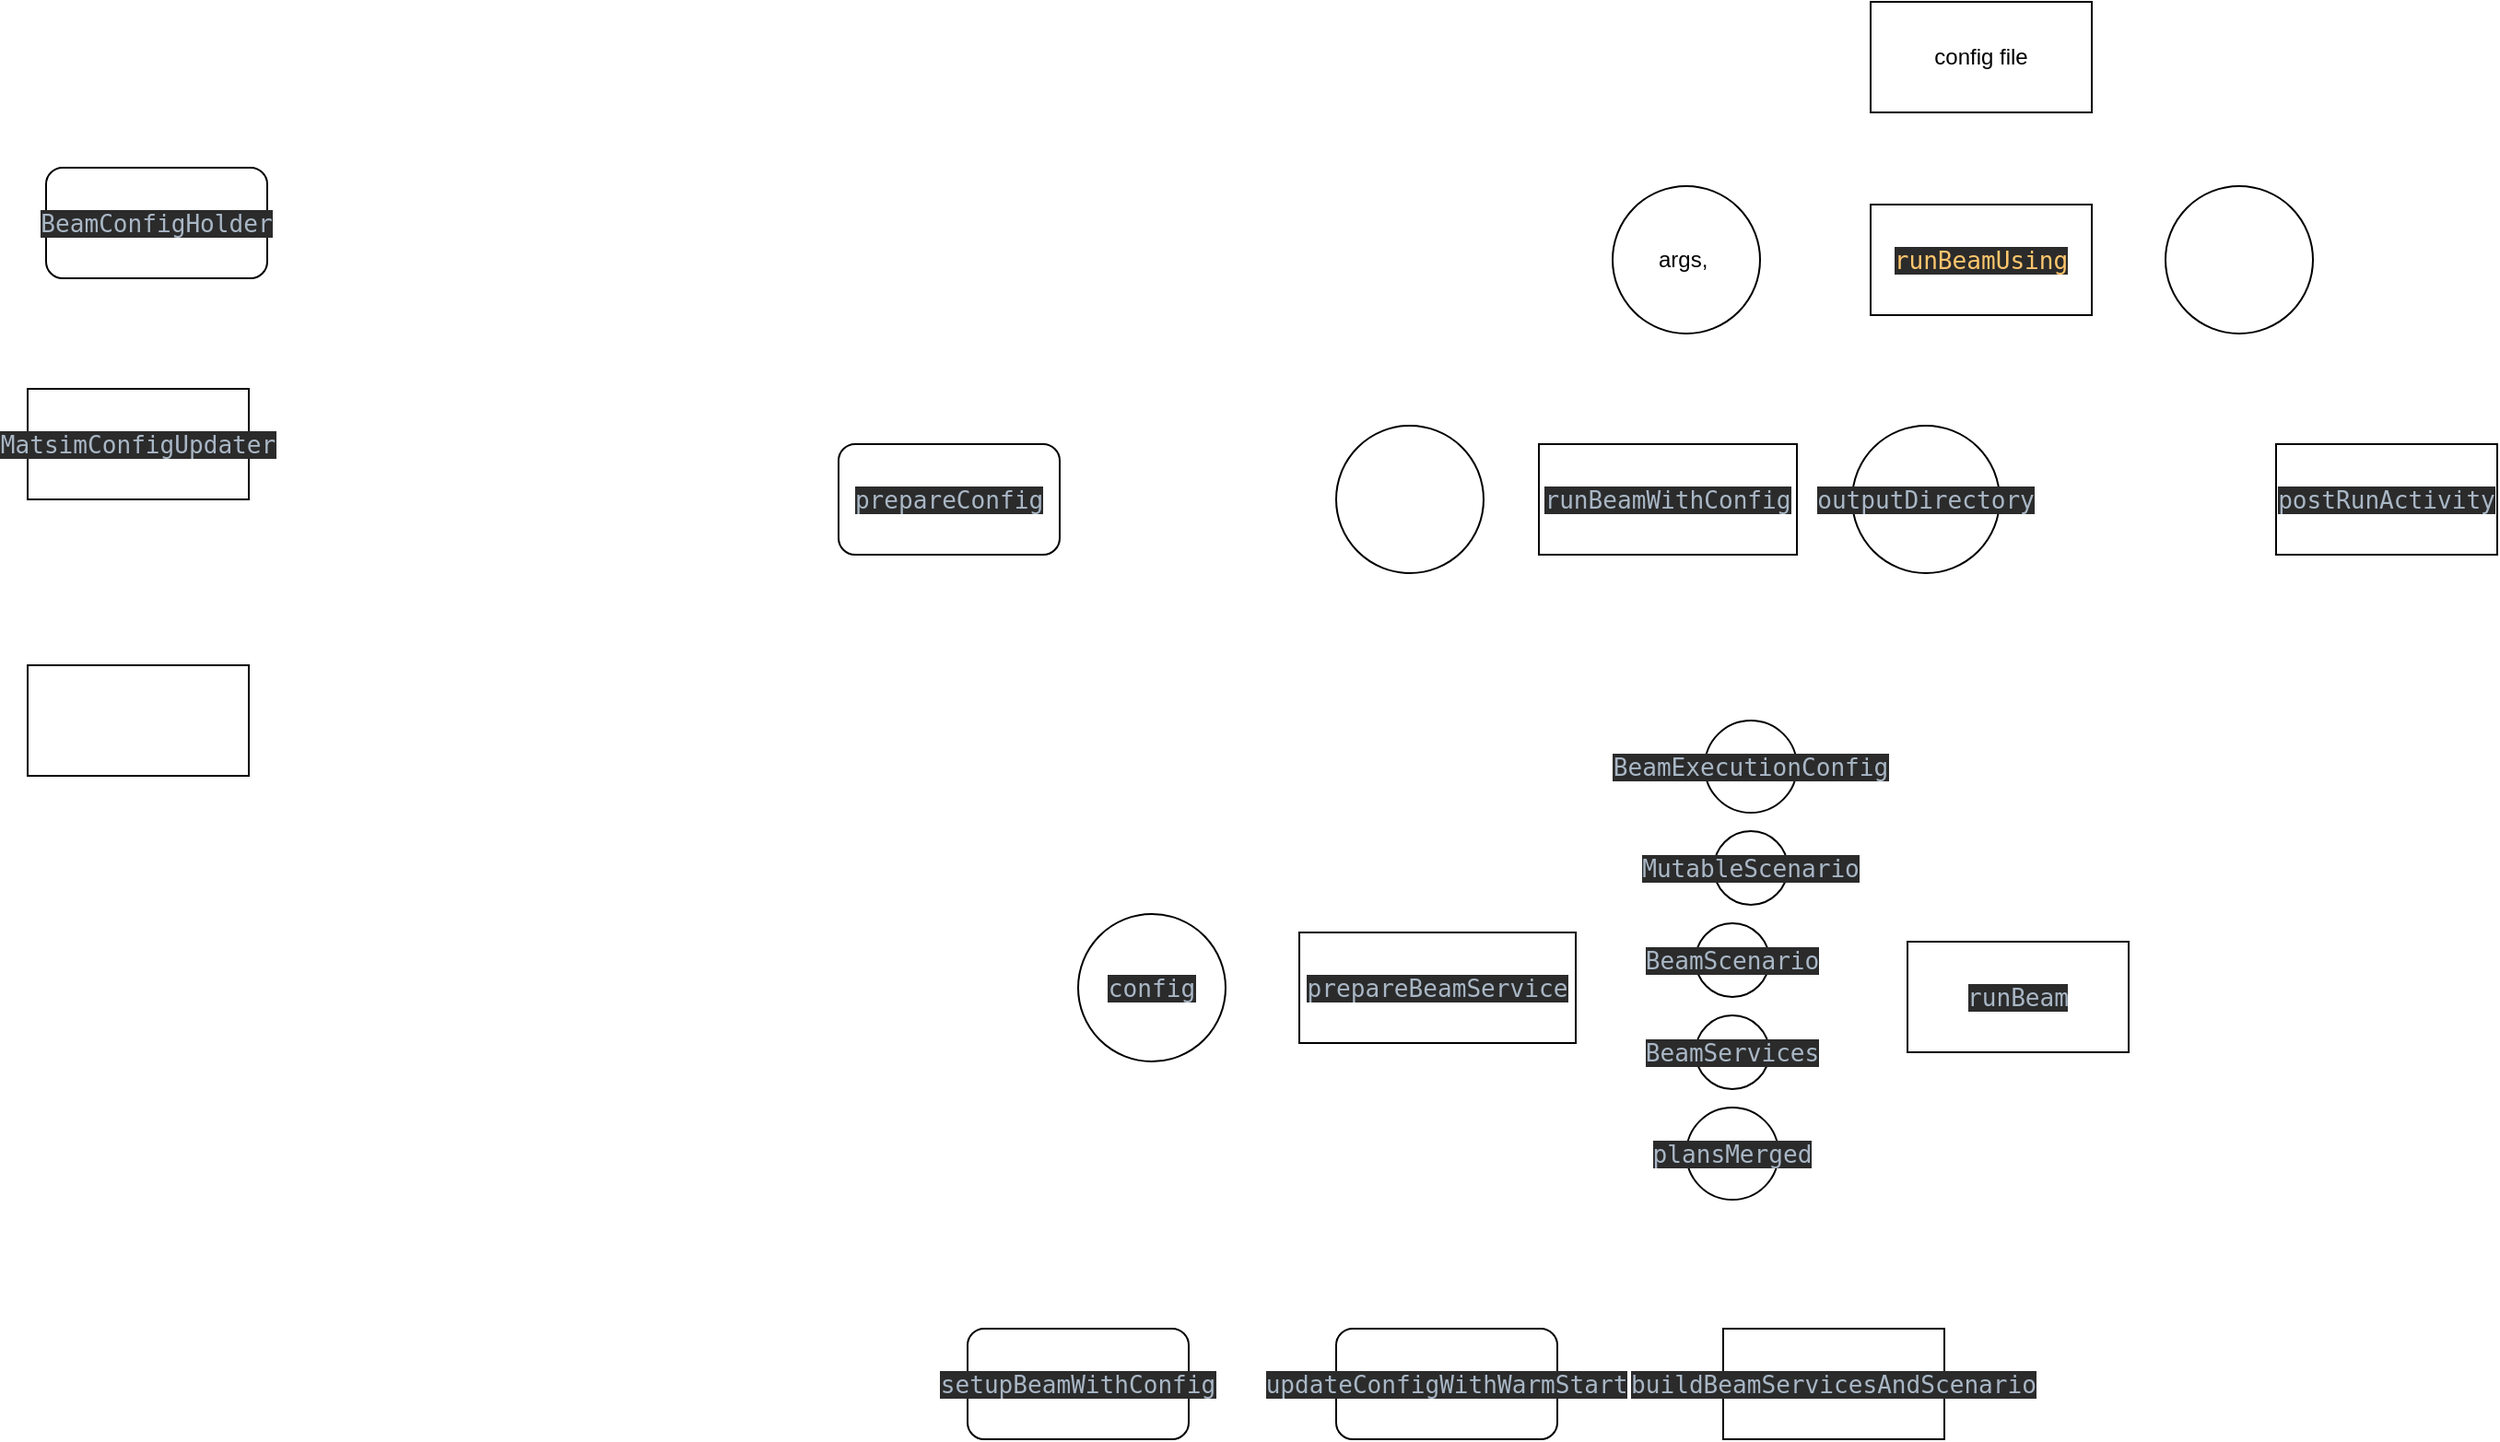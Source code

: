 <mxfile version="20.1.1" type="github">
  <diagram id="M-cxbXhtPlM5PIHEKeAK" name="Page-1">
    <mxGraphModel dx="3061" dy="1337" grid="1" gridSize="10" guides="1" tooltips="1" connect="1" arrows="1" fold="1" page="1" pageScale="1" pageWidth="827" pageHeight="1169" math="0" shadow="0">
      <root>
        <mxCell id="0" />
        <mxCell id="1" parent="0" />
        <mxCell id="kon6PM8eP0HoM05iOLYf-1" value="&lt;pre style=&quot;background-color:#2b2b2b;color:#a9b7c6;font-family:&#39;JetBrains Mono&#39;,monospace;font-size:9.8pt;&quot;&gt;&lt;span style=&quot;color:#ffc66d;&quot;&gt;runBeamUsing&lt;/span&gt;&lt;/pre&gt;" style="rounded=0;whiteSpace=wrap;html=1;" vertex="1" parent="1">
          <mxGeometry x="270" y="220" width="120" height="60" as="geometry" />
        </mxCell>
        <mxCell id="kon6PM8eP0HoM05iOLYf-3" value="&lt;pre style=&quot;background-color:#2b2b2b;color:#a9b7c6;font-family:&#39;JetBrains Mono&#39;,monospace;font-size:9.8pt;&quot;&gt;runBeamWithConfig&lt;/pre&gt;" style="rounded=0;whiteSpace=wrap;html=1;" vertex="1" parent="1">
          <mxGeometry x="90" y="350" width="140" height="60" as="geometry" />
        </mxCell>
        <mxCell id="kon6PM8eP0HoM05iOLYf-15" value="args,&amp;nbsp;" style="ellipse;whiteSpace=wrap;html=1;aspect=fixed;" vertex="1" parent="1">
          <mxGeometry x="130" y="210" width="80" height="80" as="geometry" />
        </mxCell>
        <mxCell id="kon6PM8eP0HoM05iOLYf-16" value="" style="ellipse;whiteSpace=wrap;html=1;aspect=fixed;" vertex="1" parent="1">
          <mxGeometry x="430" y="210" width="80" height="80" as="geometry" />
        </mxCell>
        <mxCell id="kon6PM8eP0HoM05iOLYf-17" value="config file" style="rounded=0;whiteSpace=wrap;html=1;" vertex="1" parent="1">
          <mxGeometry x="270" y="110" width="120" height="60" as="geometry" />
        </mxCell>
        <mxCell id="kon6PM8eP0HoM05iOLYf-18" value="" style="ellipse;whiteSpace=wrap;html=1;aspect=fixed;" vertex="1" parent="1">
          <mxGeometry x="-20" y="340" width="80" height="80" as="geometry" />
        </mxCell>
        <mxCell id="kon6PM8eP0HoM05iOLYf-19" value="&lt;pre style=&quot;background-color:#2b2b2b;color:#a9b7c6;font-family:&#39;JetBrains Mono&#39;,monospace;font-size:9.8pt;&quot;&gt;outputDirectory&lt;/pre&gt;" style="ellipse;whiteSpace=wrap;html=1;aspect=fixed;" vertex="1" parent="1">
          <mxGeometry x="260" y="340" width="80" height="80" as="geometry" />
        </mxCell>
        <mxCell id="kon6PM8eP0HoM05iOLYf-20" value="&lt;pre style=&quot;background-color:#2b2b2b;color:#a9b7c6;font-family:&#39;JetBrains Mono&#39;,monospace;font-size:9.8pt;&quot;&gt;postRunActivity&lt;/pre&gt;" style="rounded=0;whiteSpace=wrap;html=1;" vertex="1" parent="1">
          <mxGeometry x="490" y="350" width="120" height="60" as="geometry" />
        </mxCell>
        <mxCell id="kon6PM8eP0HoM05iOLYf-21" value="&lt;pre style=&quot;background-color:#2b2b2b;color:#a9b7c6;font-family:&#39;JetBrains Mono&#39;,monospace;font-size:9.8pt;&quot;&gt;prepareConfig&lt;/pre&gt;" style="rounded=1;whiteSpace=wrap;html=1;" vertex="1" parent="1">
          <mxGeometry x="-290" y="350" width="120" height="60" as="geometry" />
        </mxCell>
        <mxCell id="kon6PM8eP0HoM05iOLYf-22" value="&lt;pre style=&quot;background-color:#2b2b2b;color:#a9b7c6;font-family:&#39;JetBrains Mono&#39;,monospace;font-size:9.8pt;&quot;&gt;prepareBeamService&lt;/pre&gt;" style="rounded=0;whiteSpace=wrap;html=1;" vertex="1" parent="1">
          <mxGeometry x="-40" y="615" width="150" height="60" as="geometry" />
        </mxCell>
        <mxCell id="kon6PM8eP0HoM05iOLYf-23" value="&lt;pre style=&quot;background-color:#2b2b2b;color:#a9b7c6;font-family:&#39;JetBrains Mono&#39;,monospace;font-size:9.8pt;&quot;&gt;BeamExecutionConfig&lt;/pre&gt;" style="ellipse;whiteSpace=wrap;html=1;aspect=fixed;" vertex="1" parent="1">
          <mxGeometry x="180" y="500" width="50" height="50" as="geometry" />
        </mxCell>
        <mxCell id="kon6PM8eP0HoM05iOLYf-24" value="&lt;pre style=&quot;background-color:#2b2b2b;color:#a9b7c6;font-family:&#39;JetBrains Mono&#39;,monospace;font-size:9.8pt;&quot;&gt;MutableScenario&lt;/pre&gt;" style="ellipse;whiteSpace=wrap;html=1;aspect=fixed;" vertex="1" parent="1">
          <mxGeometry x="185" y="560" width="40" height="40" as="geometry" />
        </mxCell>
        <mxCell id="kon6PM8eP0HoM05iOLYf-25" value="&lt;pre style=&quot;background-color:#2b2b2b;color:#a9b7c6;font-family:&#39;JetBrains Mono&#39;,monospace;font-size:9.8pt;&quot;&gt;BeamScenario&lt;/pre&gt;" style="ellipse;whiteSpace=wrap;html=1;aspect=fixed;" vertex="1" parent="1">
          <mxGeometry x="175" y="610" width="40" height="40" as="geometry" />
        </mxCell>
        <mxCell id="kon6PM8eP0HoM05iOLYf-26" value="&lt;pre style=&quot;background-color:#2b2b2b;color:#a9b7c6;font-family:&#39;JetBrains Mono&#39;,monospace;font-size:9.8pt;&quot;&gt;BeamServices&lt;/pre&gt;" style="ellipse;whiteSpace=wrap;html=1;aspect=fixed;" vertex="1" parent="1">
          <mxGeometry x="175" y="660" width="40" height="40" as="geometry" />
        </mxCell>
        <mxCell id="kon6PM8eP0HoM05iOLYf-27" value="&lt;pre style=&quot;background-color:#2b2b2b;color:#a9b7c6;font-family:&#39;JetBrains Mono&#39;,monospace;font-size:9.8pt;&quot;&gt;plansMerged&lt;/pre&gt;" style="ellipse;whiteSpace=wrap;html=1;aspect=fixed;" vertex="1" parent="1">
          <mxGeometry x="170" y="710" width="50" height="50" as="geometry" />
        </mxCell>
        <mxCell id="kon6PM8eP0HoM05iOLYf-28" value="&lt;pre style=&quot;background-color:#2b2b2b;color:#a9b7c6;font-family:&#39;JetBrains Mono&#39;,monospace;font-size:9.8pt;&quot;&gt;runBeam&lt;/pre&gt;" style="rounded=0;whiteSpace=wrap;html=1;" vertex="1" parent="1">
          <mxGeometry x="290" y="620" width="120" height="60" as="geometry" />
        </mxCell>
        <mxCell id="kon6PM8eP0HoM05iOLYf-29" value="&lt;pre style=&quot;background-color:#2b2b2b;color:#a9b7c6;font-family:&#39;JetBrains Mono&#39;,monospace;font-size:9.8pt;&quot;&gt;config&lt;/pre&gt;" style="ellipse;whiteSpace=wrap;html=1;aspect=fixed;" vertex="1" parent="1">
          <mxGeometry x="-160" y="605" width="80" height="80" as="geometry" />
        </mxCell>
        <mxCell id="kon6PM8eP0HoM05iOLYf-30" value="&lt;pre style=&quot;background-color:#2b2b2b;color:#a9b7c6;font-family:&#39;JetBrains Mono&#39;,monospace;font-size:9.8pt;&quot;&gt;updateConfigWithWarmStart&lt;/pre&gt;" style="rounded=1;whiteSpace=wrap;html=1;" vertex="1" parent="1">
          <mxGeometry x="-20" y="830" width="120" height="60" as="geometry" />
        </mxCell>
        <mxCell id="kon6PM8eP0HoM05iOLYf-31" value="&lt;pre style=&quot;background-color:#2b2b2b;color:#a9b7c6;font-family:&#39;JetBrains Mono&#39;,monospace;font-size:9.8pt;&quot;&gt;setupBeamWithConfig&lt;/pre&gt;" style="rounded=1;whiteSpace=wrap;html=1;" vertex="1" parent="1">
          <mxGeometry x="-220" y="830" width="120" height="60" as="geometry" />
        </mxCell>
        <mxCell id="kon6PM8eP0HoM05iOLYf-32" value="&lt;pre style=&quot;background-color:#2b2b2b;color:#a9b7c6;font-family:&#39;JetBrains Mono&#39;,monospace;font-size:9.8pt;&quot;&gt;buildBeamServicesAndScenario&lt;/pre&gt;" style="rounded=0;whiteSpace=wrap;html=1;" vertex="1" parent="1">
          <mxGeometry x="190" y="830" width="120" height="60" as="geometry" />
        </mxCell>
        <mxCell id="kon6PM8eP0HoM05iOLYf-34" value="&lt;pre style=&quot;background-color:#2b2b2b;color:#a9b7c6;font-family:&#39;JetBrains Mono&#39;,monospace;font-size:9.8pt;&quot;&gt;BeamConfigHolder&lt;/pre&gt;" style="rounded=1;whiteSpace=wrap;html=1;" vertex="1" parent="1">
          <mxGeometry x="-720" y="200" width="120" height="60" as="geometry" />
        </mxCell>
        <mxCell id="kon6PM8eP0HoM05iOLYf-35" value="&lt;pre style=&quot;background-color:#2b2b2b;color:#a9b7c6;font-family:&#39;JetBrains Mono&#39;,monospace;font-size:9.8pt;&quot;&gt;MatsimConfigUpdater&lt;/pre&gt;" style="rounded=0;whiteSpace=wrap;html=1;" vertex="1" parent="1">
          <mxGeometry x="-730" y="320" width="120" height="60" as="geometry" />
        </mxCell>
        <mxCell id="kon6PM8eP0HoM05iOLYf-36" value="" style="rounded=0;whiteSpace=wrap;html=1;" vertex="1" parent="1">
          <mxGeometry x="-730" y="470" width="120" height="60" as="geometry" />
        </mxCell>
      </root>
    </mxGraphModel>
  </diagram>
</mxfile>

